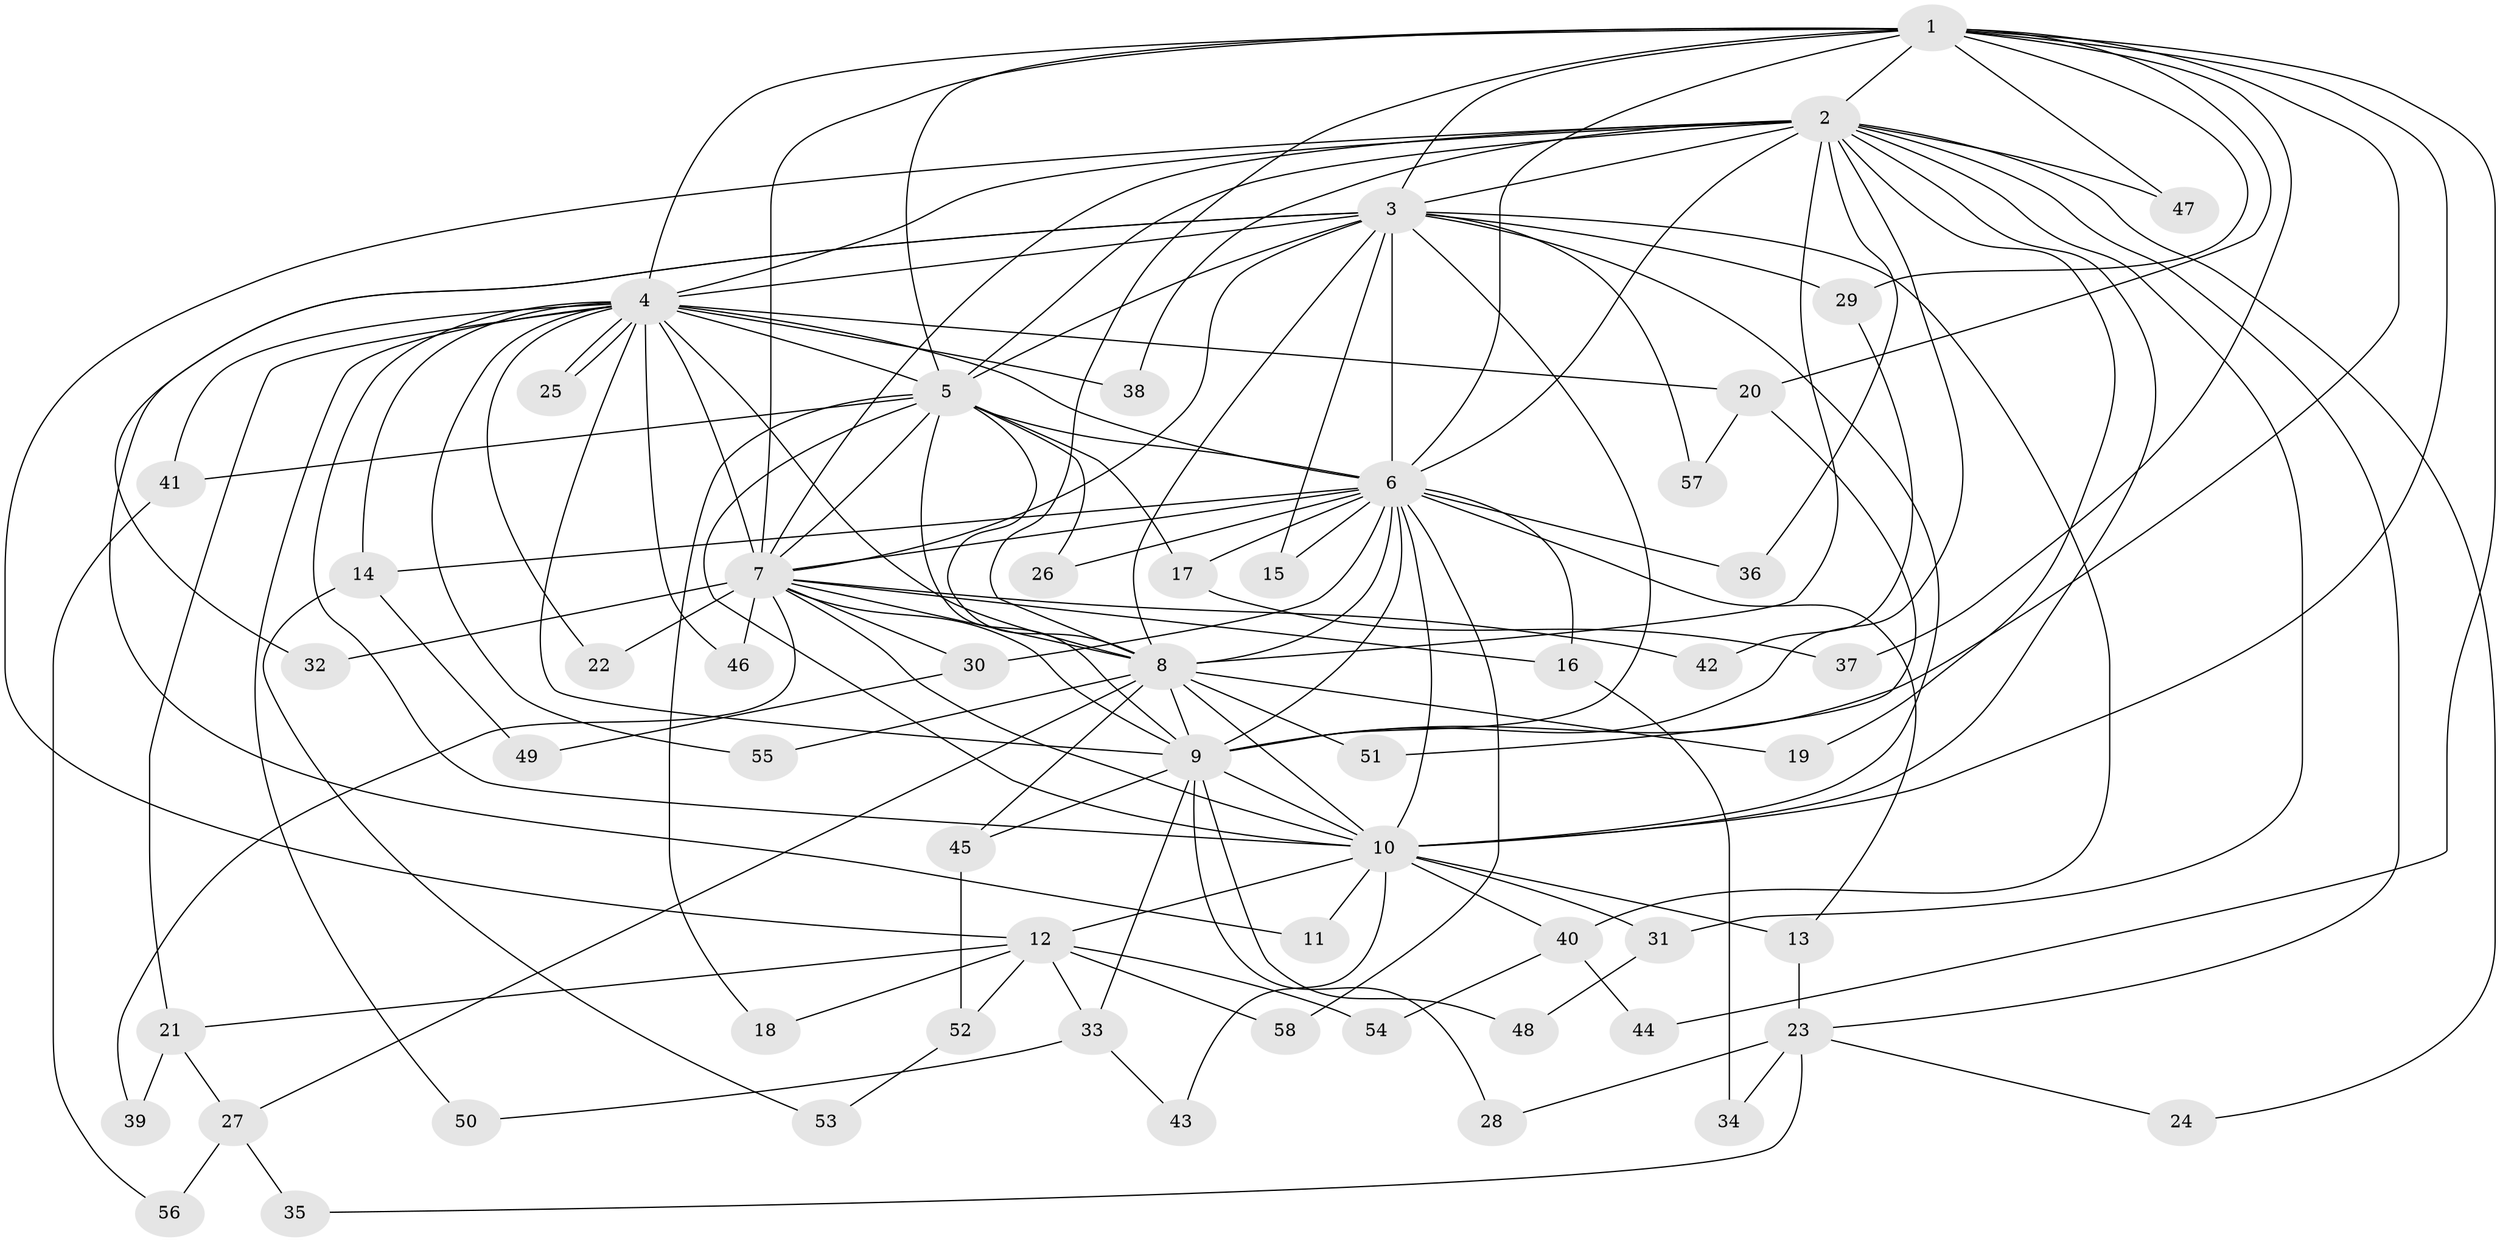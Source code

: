 // Generated by graph-tools (version 1.1) at 2025/25/03/09/25 03:25:49]
// undirected, 58 vertices, 141 edges
graph export_dot {
graph [start="1"]
  node [color=gray90,style=filled];
  1;
  2;
  3;
  4;
  5;
  6;
  7;
  8;
  9;
  10;
  11;
  12;
  13;
  14;
  15;
  16;
  17;
  18;
  19;
  20;
  21;
  22;
  23;
  24;
  25;
  26;
  27;
  28;
  29;
  30;
  31;
  32;
  33;
  34;
  35;
  36;
  37;
  38;
  39;
  40;
  41;
  42;
  43;
  44;
  45;
  46;
  47;
  48;
  49;
  50;
  51;
  52;
  53;
  54;
  55;
  56;
  57;
  58;
  1 -- 2;
  1 -- 3;
  1 -- 4;
  1 -- 5;
  1 -- 6;
  1 -- 7;
  1 -- 8;
  1 -- 9;
  1 -- 10;
  1 -- 20;
  1 -- 29;
  1 -- 37;
  1 -- 44;
  1 -- 47;
  2 -- 3;
  2 -- 4;
  2 -- 5;
  2 -- 6;
  2 -- 7;
  2 -- 8;
  2 -- 9;
  2 -- 10;
  2 -- 12;
  2 -- 19;
  2 -- 23;
  2 -- 24;
  2 -- 31;
  2 -- 36;
  2 -- 38;
  2 -- 47;
  3 -- 4;
  3 -- 5;
  3 -- 6;
  3 -- 7;
  3 -- 8;
  3 -- 9;
  3 -- 10;
  3 -- 11;
  3 -- 15;
  3 -- 29;
  3 -- 32;
  3 -- 40;
  3 -- 57;
  4 -- 5;
  4 -- 6;
  4 -- 7;
  4 -- 8;
  4 -- 9;
  4 -- 10;
  4 -- 14;
  4 -- 20;
  4 -- 21;
  4 -- 22;
  4 -- 25;
  4 -- 25;
  4 -- 38;
  4 -- 41;
  4 -- 46;
  4 -- 50;
  4 -- 55;
  5 -- 6;
  5 -- 7;
  5 -- 8;
  5 -- 9;
  5 -- 10;
  5 -- 17;
  5 -- 18;
  5 -- 26;
  5 -- 41;
  6 -- 7;
  6 -- 8;
  6 -- 9;
  6 -- 10;
  6 -- 13;
  6 -- 14;
  6 -- 15;
  6 -- 16;
  6 -- 17;
  6 -- 26;
  6 -- 30;
  6 -- 36;
  6 -- 58;
  7 -- 8;
  7 -- 9;
  7 -- 10;
  7 -- 16;
  7 -- 22;
  7 -- 30;
  7 -- 32;
  7 -- 39;
  7 -- 42;
  7 -- 46;
  8 -- 9;
  8 -- 10;
  8 -- 19;
  8 -- 27;
  8 -- 45;
  8 -- 51;
  8 -- 55;
  9 -- 10;
  9 -- 28;
  9 -- 33;
  9 -- 45;
  9 -- 48;
  10 -- 11;
  10 -- 12;
  10 -- 13;
  10 -- 31;
  10 -- 40;
  10 -- 43;
  12 -- 18;
  12 -- 21;
  12 -- 33;
  12 -- 52;
  12 -- 54;
  12 -- 58;
  13 -- 23;
  14 -- 49;
  14 -- 53;
  16 -- 34;
  17 -- 37;
  20 -- 51;
  20 -- 57;
  21 -- 27;
  21 -- 39;
  23 -- 24;
  23 -- 28;
  23 -- 34;
  23 -- 35;
  27 -- 35;
  27 -- 56;
  29 -- 42;
  30 -- 49;
  31 -- 48;
  33 -- 43;
  33 -- 50;
  40 -- 44;
  40 -- 54;
  41 -- 56;
  45 -- 52;
  52 -- 53;
}
